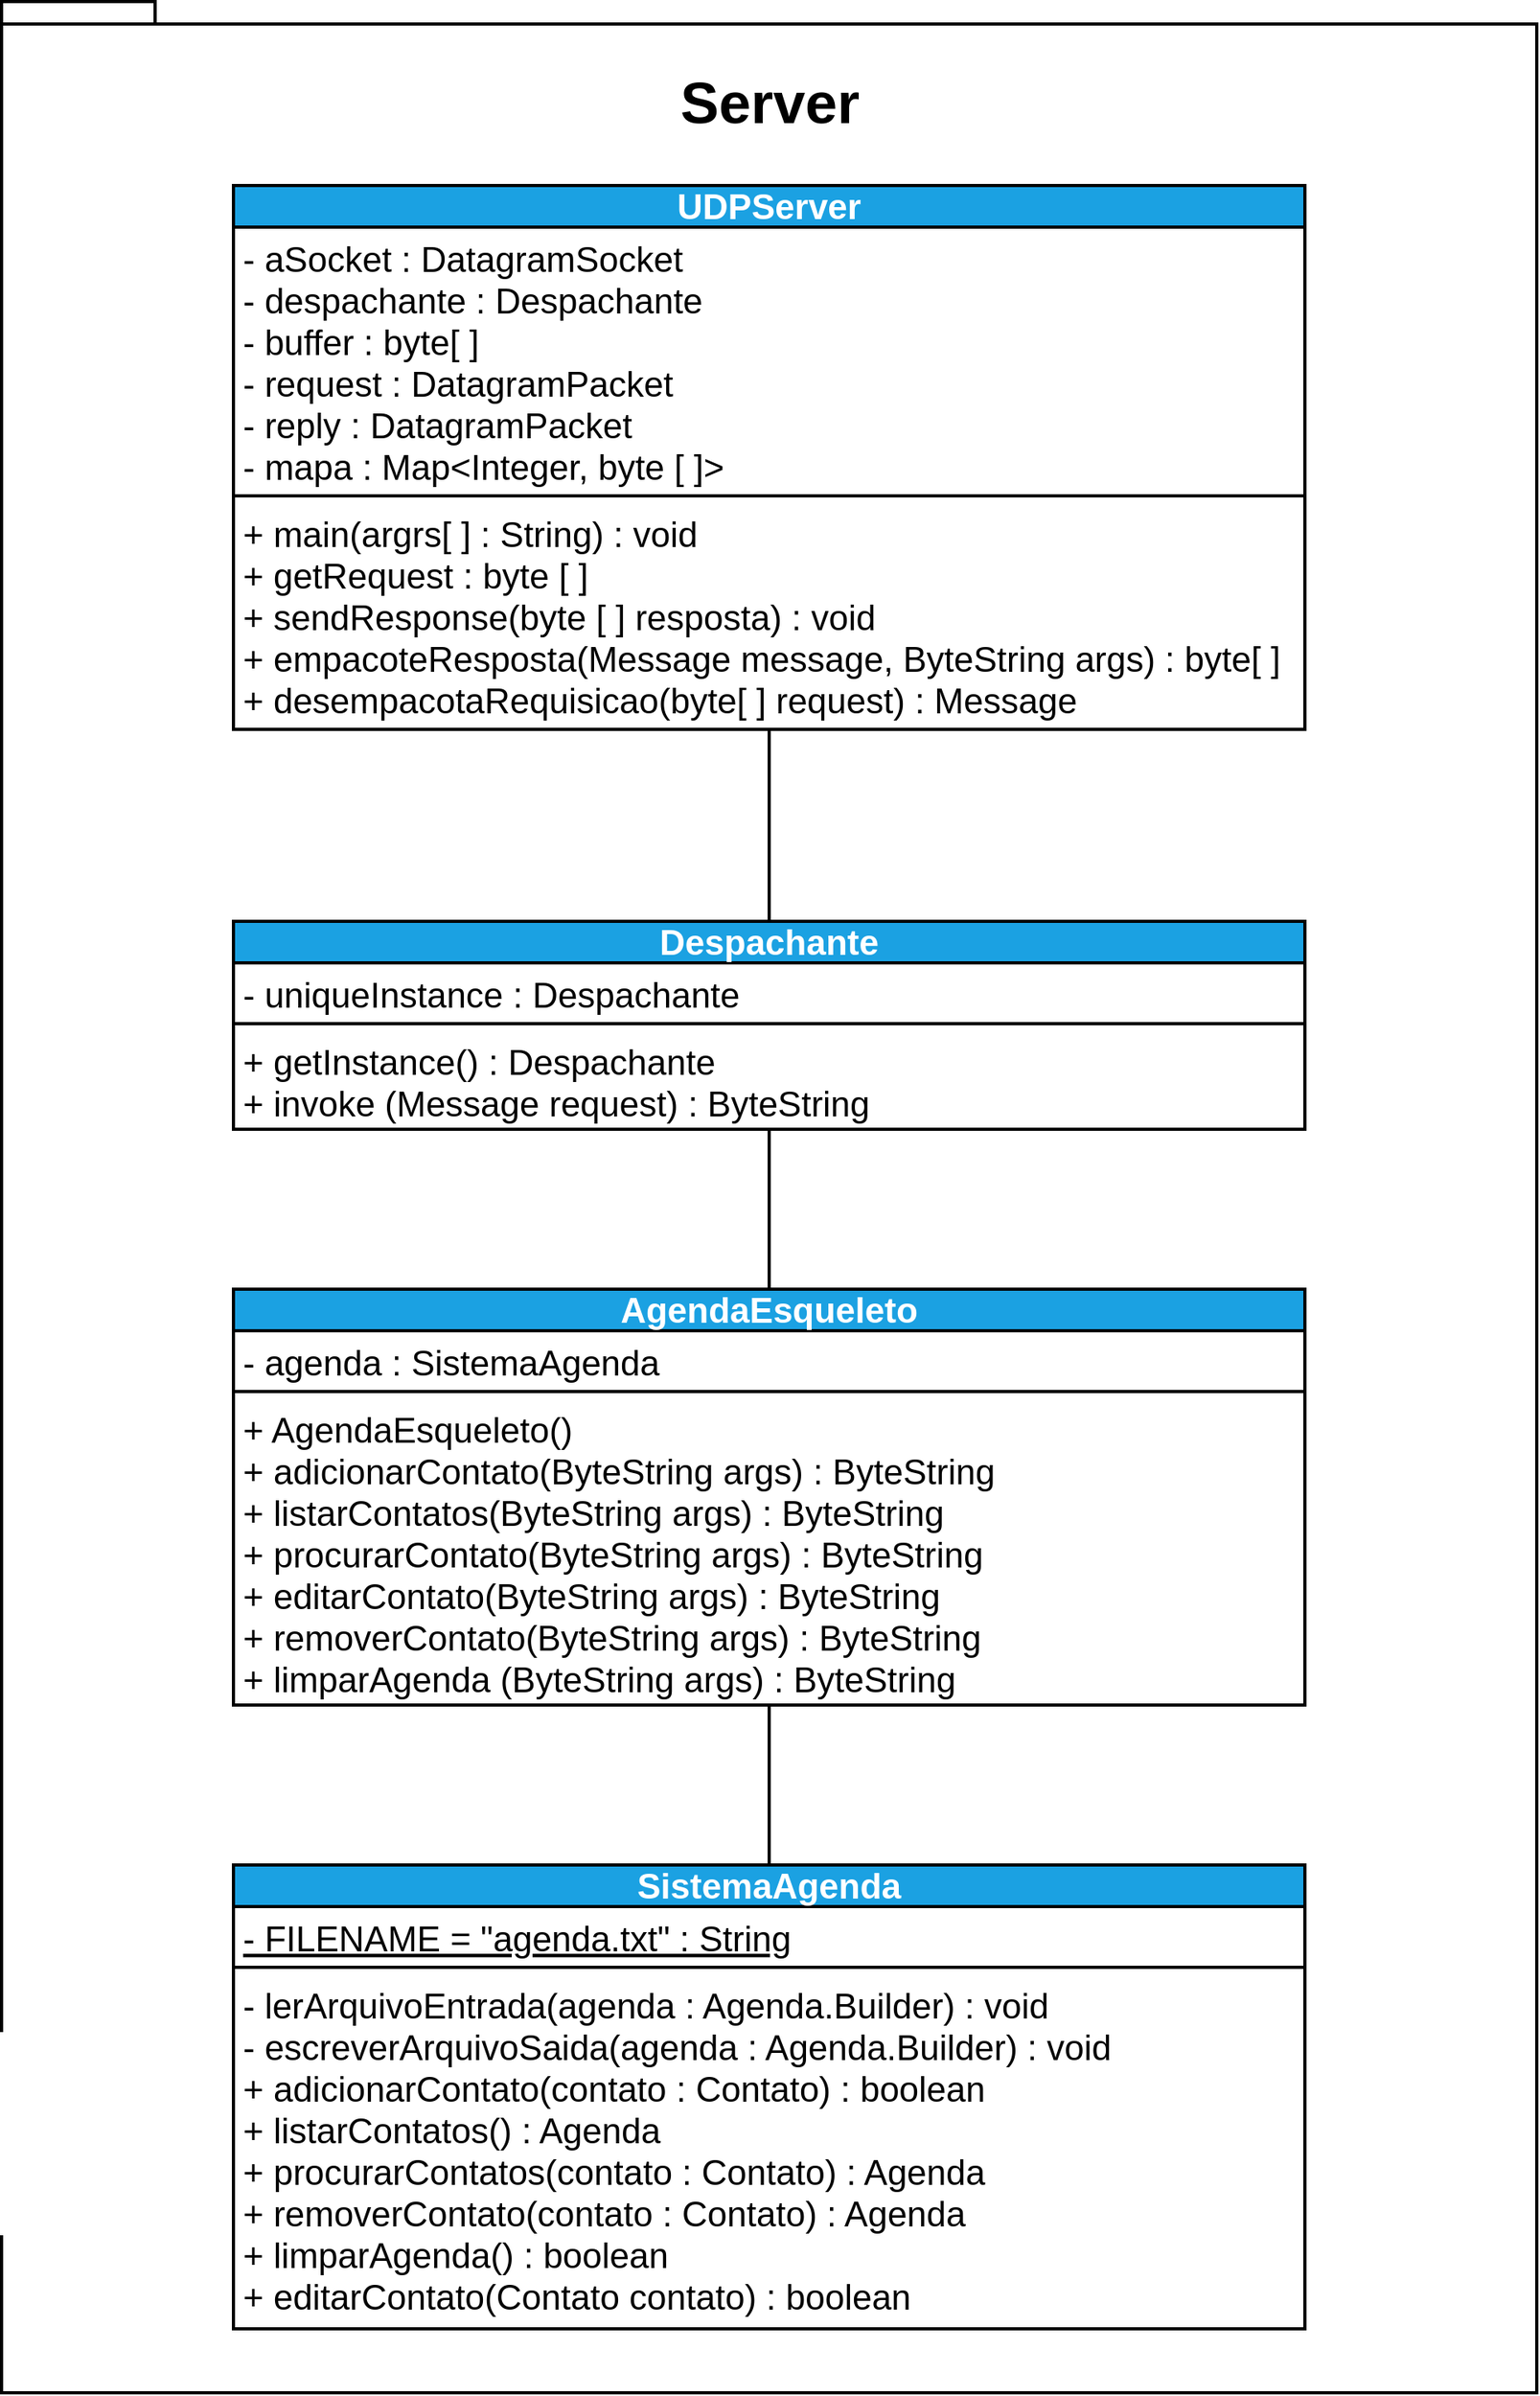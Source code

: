 <mxfile>
    <diagram id="XV0r0SYhwbYhjyHeBfLC" name="Página-1">
        <mxGraphModel dx="784" dy="2463" grid="1" gridSize="10" guides="1" tooltips="1" connect="1" arrows="1" fold="1" page="1" pageScale="1" pageWidth="827" pageHeight="1169" math="0" shadow="0">
            <root>
                <mxCell id="0"/>
                <mxCell id="1" parent="0"/>
                <mxCell id="2" value="&lt;font style=&quot;font-size: 36px ; line-height: 2.6&quot;&gt;Server&lt;/font&gt;" style="shape=folder;fontStyle=1;spacingTop=10;tabWidth=40;tabHeight=14;tabPosition=left;html=1;fontSize=22;strokeColor=default;strokeWidth=2;verticalAlign=top;" vertex="1" parent="1">
                    <mxGeometry x="1024" y="-35" width="960" height="1495" as="geometry"/>
                </mxCell>
                <mxCell id="3" value="UDPServer" style="swimlane;fontStyle=1;align=center;verticalAlign=bottom;childLayout=stackLayout;horizontal=1;startSize=26;horizontalStack=0;resizeParent=1;resizeParentMax=0;resizeLast=0;collapsible=1;marginBottom=0;fontSize=22;strokeColor=#000000;strokeWidth=2;fillColor=#1ba1e2;fontColor=#ffffff;" vertex="1" parent="1">
                    <mxGeometry x="1169" y="80" width="670" height="340" as="geometry"/>
                </mxCell>
                <mxCell id="4" value="- aSocket : DatagramSocket&#10;- despachante : Despachante&#10;- buffer : byte[ ]&#10;- request : DatagramPacket&#10;- reply : DatagramPacket&#10;- mapa : Map&lt;Integer, byte [ ]&gt;" style="text;strokeColor=none;fillColor=none;align=left;verticalAlign=top;spacingLeft=4;spacingRight=4;overflow=hidden;rotatable=0;points=[[0,0.5],[1,0.5]];portConstraint=eastwest;fontSize=22;" vertex="1" parent="3">
                    <mxGeometry y="26" width="670" height="164" as="geometry"/>
                </mxCell>
                <mxCell id="5" value="" style="line;strokeWidth=2;fillColor=none;align=left;verticalAlign=middle;spacingTop=-1;spacingLeft=3;spacingRight=3;rotatable=0;labelPosition=right;points=[];portConstraint=eastwest;fontSize=17;" vertex="1" parent="3">
                    <mxGeometry y="190" width="670" height="8" as="geometry"/>
                </mxCell>
                <mxCell id="6" value="+ main(argrs[ ] : String) : void&#10;+ getRequest : byte [ ]&#10;+ sendResponse(byte [ ] resposta) : void&#10;+ empacoteResposta(Message message, ByteString args) : byte[ ]&#10;+ desempacotaRequisicao(byte[ ] request) : Message" style="text;strokeColor=none;fillColor=none;align=left;verticalAlign=top;spacingLeft=4;spacingRight=4;overflow=hidden;rotatable=0;points=[[0,0.5],[1,0.5]];portConstraint=eastwest;fontSize=22;strokeWidth=2;" vertex="1" parent="3">
                    <mxGeometry y="198" width="670" height="142" as="geometry"/>
                </mxCell>
                <mxCell id="7" style="edgeStyle=none;html=1;exitX=0.5;exitY=0;exitDx=0;exitDy=0;entryX=0.5;entryY=1;entryDx=0;entryDy=0;fontSize=22;endArrow=none;endFill=0;strokeWidth=2;" edge="1" parent="1" source="8" target="3">
                    <mxGeometry relative="1" as="geometry"/>
                </mxCell>
                <mxCell id="8" value="Despachante" style="swimlane;fontStyle=1;align=center;verticalAlign=bottom;childLayout=stackLayout;horizontal=1;startSize=26;horizontalStack=0;resizeParent=1;resizeParentMax=0;resizeLast=0;collapsible=1;marginBottom=0;fontSize=22;strokeColor=#000000;strokeWidth=2;fillColor=#1ba1e2;fontColor=#ffffff;" vertex="1" parent="1">
                    <mxGeometry x="1169" y="540" width="670" height="130" as="geometry"/>
                </mxCell>
                <mxCell id="9" value="- uniqueInstance : Despachante" style="text;strokeColor=none;fillColor=none;align=left;verticalAlign=top;spacingLeft=4;spacingRight=4;overflow=hidden;rotatable=0;points=[[0,0.5],[1,0.5]];portConstraint=eastwest;fontSize=22;" vertex="1" parent="8">
                    <mxGeometry y="26" width="670" height="34" as="geometry"/>
                </mxCell>
                <mxCell id="10" value="" style="line;strokeWidth=2;fillColor=none;align=left;verticalAlign=middle;spacingTop=-1;spacingLeft=3;spacingRight=3;rotatable=0;labelPosition=right;points=[];portConstraint=eastwest;fontSize=17;" vertex="1" parent="8">
                    <mxGeometry y="60" width="670" height="8" as="geometry"/>
                </mxCell>
                <mxCell id="11" value="+ getInstance() : Despachante&#10;+ invoke (Message request) : ByteString" style="text;strokeColor=none;fillColor=none;align=left;verticalAlign=top;spacingLeft=4;spacingRight=4;overflow=hidden;rotatable=0;points=[[0,0.5],[1,0.5]];portConstraint=eastwest;fontSize=22;strokeWidth=2;" vertex="1" parent="8">
                    <mxGeometry y="68" width="670" height="62" as="geometry"/>
                </mxCell>
                <mxCell id="12" style="edgeStyle=none;html=1;exitX=0.5;exitY=0;exitDx=0;exitDy=0;entryX=0.5;entryY=1;entryDx=0;entryDy=0;fontSize=22;endArrow=none;endFill=0;strokeWidth=2;" edge="1" parent="1" source="13" target="8">
                    <mxGeometry relative="1" as="geometry"/>
                </mxCell>
                <mxCell id="13" value="AgendaEsqueleto" style="swimlane;fontStyle=1;align=center;verticalAlign=bottom;childLayout=stackLayout;horizontal=1;startSize=26;horizontalStack=0;resizeParent=1;resizeParentMax=0;resizeLast=0;collapsible=1;marginBottom=0;fontSize=22;strokeColor=#000000;strokeWidth=2;fillColor=#1ba1e2;fontColor=#ffffff;" vertex="1" parent="1">
                    <mxGeometry x="1169" y="770" width="670" height="260" as="geometry"/>
                </mxCell>
                <mxCell id="14" value="- agenda : SistemaAgenda" style="text;strokeColor=none;fillColor=none;align=left;verticalAlign=top;spacingLeft=4;spacingRight=4;overflow=hidden;rotatable=0;points=[[0,0.5],[1,0.5]];portConstraint=eastwest;fontSize=22;" vertex="1" parent="13">
                    <mxGeometry y="26" width="670" height="34" as="geometry"/>
                </mxCell>
                <mxCell id="15" value="" style="line;strokeWidth=2;fillColor=none;align=left;verticalAlign=middle;spacingTop=-1;spacingLeft=3;spacingRight=3;rotatable=0;labelPosition=right;points=[];portConstraint=eastwest;fontSize=17;" vertex="1" parent="13">
                    <mxGeometry y="60" width="670" height="8" as="geometry"/>
                </mxCell>
                <mxCell id="16" value="+ AgendaEsqueleto()&#10;+ adicionarContato(ByteString args) : ByteString&#10;+ listarContatos(ByteString args) : ByteString&#10;+ procurarContato(ByteString args) : ByteString&#10;+ editarContato(ByteString args) : ByteString&#10;+ removerContato(ByteString args) : ByteString&#10;+ limparAgenda (ByteString args) : ByteString&#10;" style="text;strokeColor=none;fillColor=none;align=left;verticalAlign=top;spacingLeft=4;spacingRight=4;overflow=hidden;rotatable=0;points=[[0,0.5],[1,0.5]];portConstraint=eastwest;fontSize=22;strokeWidth=2;" vertex="1" parent="13">
                    <mxGeometry y="68" width="670" height="192" as="geometry"/>
                </mxCell>
                <mxCell id="17" style="edgeStyle=none;html=1;exitX=0.5;exitY=0;exitDx=0;exitDy=0;entryX=0.5;entryY=1;entryDx=0;entryDy=0;fontSize=22;endArrow=none;endFill=0;strokeWidth=2;" edge="1" parent="1" source="18" target="13">
                    <mxGeometry relative="1" as="geometry"/>
                </mxCell>
                <mxCell id="18" value="SistemaAgenda" style="swimlane;fontStyle=1;align=center;verticalAlign=bottom;childLayout=stackLayout;horizontal=1;startSize=26;horizontalStack=0;resizeParent=1;resizeParentMax=0;resizeLast=0;collapsible=1;marginBottom=0;fontSize=22;strokeColor=#000000;strokeWidth=2;fillColor=#1ba1e2;fontColor=#ffffff;" vertex="1" parent="1">
                    <mxGeometry x="1169" y="1130" width="670" height="290" as="geometry"/>
                </mxCell>
                <mxCell id="19" value="- FILENAME = &quot;agenda.txt&quot; : String" style="text;strokeColor=none;fillColor=none;align=left;verticalAlign=top;spacingLeft=4;spacingRight=4;overflow=hidden;rotatable=0;points=[[0,0.5],[1,0.5]];portConstraint=eastwest;fontSize=22;fontStyle=4" vertex="1" parent="18">
                    <mxGeometry y="26" width="670" height="34" as="geometry"/>
                </mxCell>
                <mxCell id="20" value="" style="line;strokeWidth=2;fillColor=none;align=left;verticalAlign=middle;spacingTop=-1;spacingLeft=3;spacingRight=3;rotatable=0;labelPosition=right;points=[];portConstraint=eastwest;fontSize=17;" vertex="1" parent="18">
                    <mxGeometry y="60" width="670" height="8" as="geometry"/>
                </mxCell>
                <mxCell id="21" value="- lerArquivoEntrada(agenda : Agenda.Builder) : void&#10;- escreverArquivoSaida(agenda : Agenda.Builder) : void&#10;+ adicionarContato(contato : Contato) : boolean&#10;+ listarContatos() : Agenda&#10;+ procurarContatos(contato : Contato) : Agenda&#10;+ removerContato(contato : Contato) : Agenda&#10;+ limparAgenda() : boolean&#10;+ editarContato(Contato contato) : boolean" style="text;strokeColor=none;fillColor=none;align=left;verticalAlign=top;spacingLeft=4;spacingRight=4;overflow=hidden;rotatable=0;points=[[0,0.5],[1,0.5]];portConstraint=eastwest;fontSize=22;strokeWidth=2;" vertex="1" parent="18">
                    <mxGeometry y="68" width="670" height="222" as="geometry"/>
                </mxCell>
            </root>
        </mxGraphModel>
    </diagram>
</mxfile>